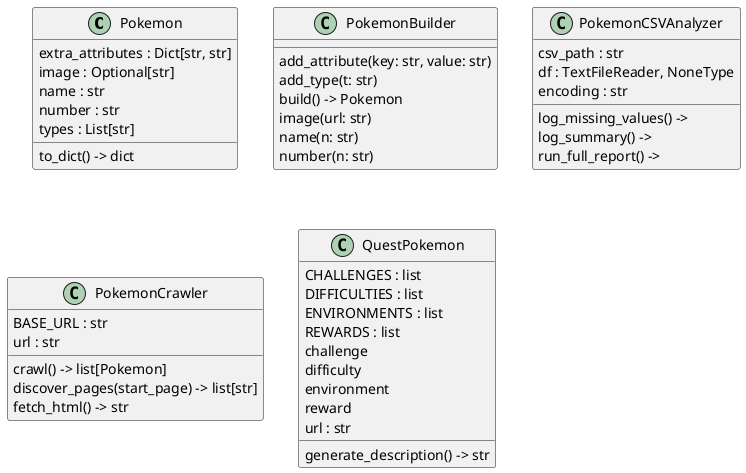 @startuml classes_pokemon_project
set namespaceSeparator none
class "Pokemon" as models.pokemon.Pokemon {
  extra_attributes : Dict[str, str]
  image : Optional[str]
  name : str
  number : str
  types : List[str]
  to_dict() -> dict
}
class "PokemonBuilder" as models.pokemon_builder.PokemonBuilder {
  add_attribute(key: str, value: str)
  add_type(t: str)
  build() -> Pokemon
  image(url: str)
  name(n: str)
  number(n: str)
}
class "PokemonCSVAnalyzer" as services.csv_analyzer.PokemonCSVAnalyzer {
  csv_path : str
  df : TextFileReader, NoneType
  encoding : str
  log_missing_values() -> 
  log_summary() -> 
  run_full_report() -> 
}
class "PokemonCrawler" as services.pokemon_crawler.PokemonCrawler {
  BASE_URL : str
  url : str
  crawl() -> list[Pokemon]
  discover_pages(start_page) -> list[str]
  fetch_html() -> str
}
class "QuestPokemon" as services.quests.QuestPokemon {
  CHALLENGES : list
  DIFFICULTIES : list
  ENVIRONMENTS : list
  REWARDS : list
  challenge
  difficulty
  environment
  reward
  url : str
  generate_description() -> str
}
@enduml
